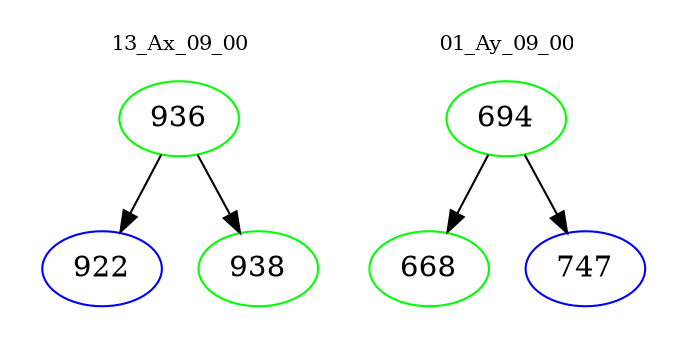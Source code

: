 digraph{
subgraph cluster_0 {
color = white
label = "13_Ax_09_00";
fontsize=10;
T0_936 [label="936", color="green"]
T0_936 -> T0_922 [color="black"]
T0_922 [label="922", color="blue"]
T0_936 -> T0_938 [color="black"]
T0_938 [label="938", color="green"]
}
subgraph cluster_1 {
color = white
label = "01_Ay_09_00";
fontsize=10;
T1_694 [label="694", color="green"]
T1_694 -> T1_668 [color="black"]
T1_668 [label="668", color="green"]
T1_694 -> T1_747 [color="black"]
T1_747 [label="747", color="blue"]
}
}
